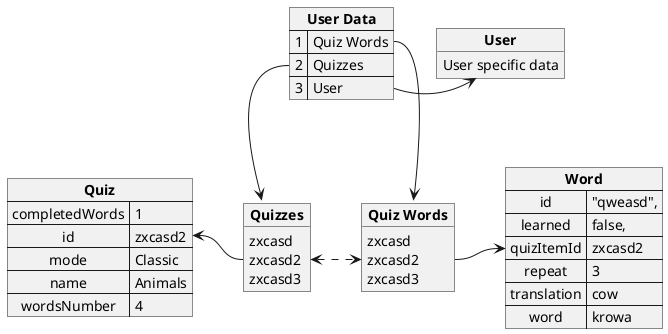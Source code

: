 @startuml
'https://plantuml.com/object-diagram

object "**User**" as User {
    User specific data
}

object "**Quiz Words**" as QuizWords {
    zxcasd
    zxcasd2
    zxcasd3
}

object "**Quizzes**" as Quizzes {
    zxcasd
    zxcasd2
    zxcasd3
}

map "**User Data**" as UserData {
    1 => Quiz Words
    2 => Quizzes
    3 => User
}


map "**Quiz**" as Quiz {
    completedWords => 1
    id => zxcasd2
    mode => Classic
    name => Animals
    wordsNumber => 4
}

map "**Word**" as Word {
    id => "qweasd",
    learned => false,
    quizItemId => zxcasd2
    repeat => 3
    translation => cow
    word => krowa
}

UserData::1 -down-> QuizWords
UserData::2 -down-> Quizzes
UserData::3 -down> User

Quizzes::zxcasd2 -left-> Quiz::id
QuizWords::zxcasd2 -right-> Word::quizItemId

QuizWords::zxcasd2 <.left.> Quizzes::zxcasd2

@enduml
